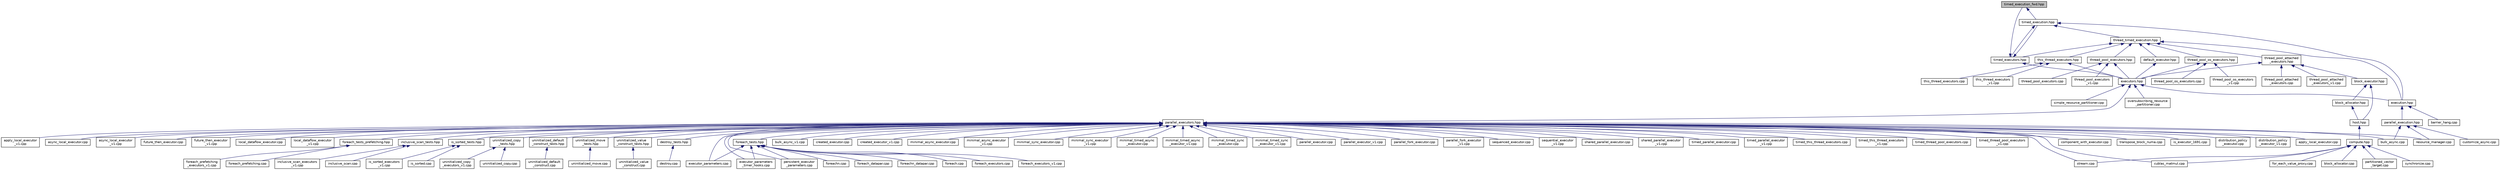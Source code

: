 digraph "timed_execution_fwd.hpp"
{
  edge [fontname="Helvetica",fontsize="10",labelfontname="Helvetica",labelfontsize="10"];
  node [fontname="Helvetica",fontsize="10",shape=record];
  Node399 [label="timed_execution_fwd.hpp",height=0.2,width=0.4,color="black", fillcolor="grey75", style="filled", fontcolor="black"];
  Node399 -> Node400 [dir="back",color="midnightblue",fontsize="10",style="solid",fontname="Helvetica"];
  Node400 [label="timed_execution.hpp",height=0.2,width=0.4,color="black", fillcolor="white", style="filled",URL="$da/dc1/timed__execution_8hpp.html"];
  Node400 -> Node401 [dir="back",color="midnightblue",fontsize="10",style="solid",fontname="Helvetica"];
  Node401 [label="execution.hpp",height=0.2,width=0.4,color="black", fillcolor="white", style="filled",URL="$d7/d7f/execution_8hpp.html"];
  Node401 -> Node402 [dir="back",color="midnightblue",fontsize="10",style="solid",fontname="Helvetica"];
  Node402 [label="parallel_execution.hpp",height=0.2,width=0.4,color="black", fillcolor="white", style="filled",URL="$dd/d31/parallel__execution_8hpp.html"];
  Node402 -> Node403 [dir="back",color="midnightblue",fontsize="10",style="solid",fontname="Helvetica"];
  Node403 [label="customize_async.cpp",height=0.2,width=0.4,color="black", fillcolor="white", style="filled",URL="$d0/d82/customize__async_8cpp.html"];
  Node402 -> Node404 [dir="back",color="midnightblue",fontsize="10",style="solid",fontname="Helvetica"];
  Node404 [label="bulk_async.cpp",height=0.2,width=0.4,color="black", fillcolor="white", style="filled",URL="$d2/d56/bulk__async_8cpp.html"];
  Node402 -> Node405 [dir="back",color="midnightblue",fontsize="10",style="solid",fontname="Helvetica"];
  Node405 [label="resource_manager.cpp",height=0.2,width=0.4,color="black", fillcolor="white", style="filled",URL="$d8/d2f/tests_2unit_2threads_2resource__manager_8cpp.html"];
  Node401 -> Node406 [dir="back",color="midnightblue",fontsize="10",style="solid",fontname="Helvetica"];
  Node406 [label="barrier_hang.cpp",height=0.2,width=0.4,color="black", fillcolor="white", style="filled",URL="$dd/d8b/barrier__hang_8cpp.html"];
  Node400 -> Node407 [dir="back",color="midnightblue",fontsize="10",style="solid",fontname="Helvetica"];
  Node407 [label="thread_timed_execution.hpp",height=0.2,width=0.4,color="black", fillcolor="white", style="filled",URL="$dd/dd0/thread__timed__execution_8hpp.html"];
  Node407 -> Node401 [dir="back",color="midnightblue",fontsize="10",style="solid",fontname="Helvetica"];
  Node407 -> Node408 [dir="back",color="midnightblue",fontsize="10",style="solid",fontname="Helvetica"];
  Node408 [label="default_executor.hpp",height=0.2,width=0.4,color="black", fillcolor="white", style="filled",URL="$dc/df1/parallel_2executors_2default__executor_8hpp.html"];
  Node408 -> Node409 [dir="back",color="midnightblue",fontsize="10",style="solid",fontname="Helvetica"];
  Node409 [label="executors.hpp",height=0.2,width=0.4,color="black", fillcolor="white", style="filled",URL="$d6/d4e/parallel_2executors_8hpp.html"];
  Node409 -> Node410 [dir="back",color="midnightblue",fontsize="10",style="solid",fontname="Helvetica"];
  Node410 [label="oversubscribing_resource\l_partitioner.cpp",height=0.2,width=0.4,color="black", fillcolor="white", style="filled",URL="$dd/dee/oversubscribing__resource__partitioner_8cpp.html"];
  Node409 -> Node411 [dir="back",color="midnightblue",fontsize="10",style="solid",fontname="Helvetica"];
  Node411 [label="simple_resource_partitioner.cpp",height=0.2,width=0.4,color="black", fillcolor="white", style="filled",URL="$d5/df9/simple__resource__partitioner_8cpp.html"];
  Node409 -> Node412 [dir="back",color="midnightblue",fontsize="10",style="solid",fontname="Helvetica"];
  Node412 [label="parallel_executors.hpp",height=0.2,width=0.4,color="black", fillcolor="white", style="filled",URL="$d5/d19/parallel__executors_8hpp.html"];
  Node412 -> Node413 [dir="back",color="midnightblue",fontsize="10",style="solid",fontname="Helvetica"];
  Node413 [label="cublas_matmul.cpp",height=0.2,width=0.4,color="black", fillcolor="white", style="filled",URL="$dd/d84/cublas__matmul_8cpp.html"];
  Node412 -> Node414 [dir="back",color="midnightblue",fontsize="10",style="solid",fontname="Helvetica"];
  Node414 [label="component_with_executor.cpp",height=0.2,width=0.4,color="black", fillcolor="white", style="filled",URL="$d4/d20/component__with__executor_8cpp.html"];
  Node412 -> Node415 [dir="back",color="midnightblue",fontsize="10",style="solid",fontname="Helvetica"];
  Node415 [label="transpose_block_numa.cpp",height=0.2,width=0.4,color="black", fillcolor="white", style="filled",URL="$dd/d3b/transpose__block__numa_8cpp.html"];
  Node412 -> Node416 [dir="back",color="midnightblue",fontsize="10",style="solid",fontname="Helvetica"];
  Node416 [label="stream.cpp",height=0.2,width=0.4,color="black", fillcolor="white", style="filled",URL="$da/d5f/stream_8cpp.html"];
  Node412 -> Node417 [dir="back",color="midnightblue",fontsize="10",style="solid",fontname="Helvetica"];
  Node417 [label="is_executor_1691.cpp",height=0.2,width=0.4,color="black", fillcolor="white", style="filled",URL="$d2/d1e/is__executor__1691_8cpp.html"];
  Node412 -> Node418 [dir="back",color="midnightblue",fontsize="10",style="solid",fontname="Helvetica"];
  Node418 [label="distribution_policy\l_executor.cpp",height=0.2,width=0.4,color="black", fillcolor="white", style="filled",URL="$da/d92/distribution__policy__executor_8cpp.html"];
  Node412 -> Node419 [dir="back",color="midnightblue",fontsize="10",style="solid",fontname="Helvetica"];
  Node419 [label="distribution_policy\l_executor_v1.cpp",height=0.2,width=0.4,color="black", fillcolor="white", style="filled",URL="$dd/d43/distribution__policy__executor__v1_8cpp.html"];
  Node412 -> Node420 [dir="back",color="midnightblue",fontsize="10",style="solid",fontname="Helvetica"];
  Node420 [label="apply_local_executor.cpp",height=0.2,width=0.4,color="black", fillcolor="white", style="filled",URL="$db/d84/apply__local__executor_8cpp.html"];
  Node412 -> Node421 [dir="back",color="midnightblue",fontsize="10",style="solid",fontname="Helvetica"];
  Node421 [label="apply_local_executor\l_v1.cpp",height=0.2,width=0.4,color="black", fillcolor="white", style="filled",URL="$dd/d53/apply__local__executor__v1_8cpp.html"];
  Node412 -> Node422 [dir="back",color="midnightblue",fontsize="10",style="solid",fontname="Helvetica"];
  Node422 [label="async_local_executor.cpp",height=0.2,width=0.4,color="black", fillcolor="white", style="filled",URL="$d4/dce/async__local__executor_8cpp.html"];
  Node412 -> Node423 [dir="back",color="midnightblue",fontsize="10",style="solid",fontname="Helvetica"];
  Node423 [label="async_local_executor\l_v1.cpp",height=0.2,width=0.4,color="black", fillcolor="white", style="filled",URL="$da/d4a/async__local__executor__v1_8cpp.html"];
  Node412 -> Node424 [dir="back",color="midnightblue",fontsize="10",style="solid",fontname="Helvetica"];
  Node424 [label="future_then_executor.cpp",height=0.2,width=0.4,color="black", fillcolor="white", style="filled",URL="$df/dbe/future__then__executor_8cpp.html"];
  Node412 -> Node425 [dir="back",color="midnightblue",fontsize="10",style="solid",fontname="Helvetica"];
  Node425 [label="future_then_executor\l_v1.cpp",height=0.2,width=0.4,color="black", fillcolor="white", style="filled",URL="$de/dc5/future__then__executor__v1_8cpp.html"];
  Node412 -> Node426 [dir="back",color="midnightblue",fontsize="10",style="solid",fontname="Helvetica"];
  Node426 [label="local_dataflow_executor.cpp",height=0.2,width=0.4,color="black", fillcolor="white", style="filled",URL="$d2/d73/local__dataflow__executor_8cpp.html"];
  Node412 -> Node427 [dir="back",color="midnightblue",fontsize="10",style="solid",fontname="Helvetica"];
  Node427 [label="local_dataflow_executor\l_v1.cpp",height=0.2,width=0.4,color="black", fillcolor="white", style="filled",URL="$df/d49/local__dataflow__executor__v1_8cpp.html"];
  Node412 -> Node428 [dir="back",color="midnightblue",fontsize="10",style="solid",fontname="Helvetica"];
  Node428 [label="destroy_tests.hpp",height=0.2,width=0.4,color="black", fillcolor="white", style="filled",URL="$db/d13/destroy__tests_8hpp.html"];
  Node428 -> Node429 [dir="back",color="midnightblue",fontsize="10",style="solid",fontname="Helvetica"];
  Node429 [label="destroy.cpp",height=0.2,width=0.4,color="black", fillcolor="white", style="filled",URL="$dd/d93/destroy_8cpp.html"];
  Node412 -> Node430 [dir="back",color="midnightblue",fontsize="10",style="solid",fontname="Helvetica"];
  Node430 [label="foreach_tests.hpp",height=0.2,width=0.4,color="black", fillcolor="white", style="filled",URL="$d4/d2c/algorithms_2foreach__tests_8hpp.html"];
  Node430 -> Node431 [dir="back",color="midnightblue",fontsize="10",style="solid",fontname="Helvetica"];
  Node431 [label="foreach.cpp",height=0.2,width=0.4,color="black", fillcolor="white", style="filled",URL="$d1/d33/foreach_8cpp.html"];
  Node430 -> Node432 [dir="back",color="midnightblue",fontsize="10",style="solid",fontname="Helvetica"];
  Node432 [label="foreach_executors.cpp",height=0.2,width=0.4,color="black", fillcolor="white", style="filled",URL="$d3/d54/foreach__executors_8cpp.html"];
  Node430 -> Node433 [dir="back",color="midnightblue",fontsize="10",style="solid",fontname="Helvetica"];
  Node433 [label="foreach_executors_v1.cpp",height=0.2,width=0.4,color="black", fillcolor="white", style="filled",URL="$dd/dda/foreach__executors__v1_8cpp.html"];
  Node430 -> Node434 [dir="back",color="midnightblue",fontsize="10",style="solid",fontname="Helvetica"];
  Node434 [label="foreachn.cpp",height=0.2,width=0.4,color="black", fillcolor="white", style="filled",URL="$d3/d1b/foreachn_8cpp.html"];
  Node430 -> Node435 [dir="back",color="midnightblue",fontsize="10",style="solid",fontname="Helvetica"];
  Node435 [label="foreach_datapar.cpp",height=0.2,width=0.4,color="black", fillcolor="white", style="filled",URL="$da/dfb/foreach__datapar_8cpp.html"];
  Node430 -> Node436 [dir="back",color="midnightblue",fontsize="10",style="solid",fontname="Helvetica"];
  Node436 [label="foreachn_datapar.cpp",height=0.2,width=0.4,color="black", fillcolor="white", style="filled",URL="$d3/ddd/foreachn__datapar_8cpp.html"];
  Node430 -> Node437 [dir="back",color="midnightblue",fontsize="10",style="solid",fontname="Helvetica"];
  Node437 [label="executor_parameters.cpp",height=0.2,width=0.4,color="black", fillcolor="white", style="filled",URL="$dc/d90/executor__parameters_8cpp.html"];
  Node430 -> Node438 [dir="back",color="midnightblue",fontsize="10",style="solid",fontname="Helvetica"];
  Node438 [label="executor_parameters\l_timer_hooks.cpp",height=0.2,width=0.4,color="black", fillcolor="white", style="filled",URL="$d4/d85/executor__parameters__timer__hooks_8cpp.html"];
  Node430 -> Node439 [dir="back",color="midnightblue",fontsize="10",style="solid",fontname="Helvetica"];
  Node439 [label="persistent_executor\l_parameters.cpp",height=0.2,width=0.4,color="black", fillcolor="white", style="filled",URL="$db/d9b/persistent__executor__parameters_8cpp.html"];
  Node412 -> Node440 [dir="back",color="midnightblue",fontsize="10",style="solid",fontname="Helvetica"];
  Node440 [label="foreach_tests_prefetching.hpp",height=0.2,width=0.4,color="black", fillcolor="white", style="filled",URL="$de/d0e/foreach__tests__prefetching_8hpp.html"];
  Node440 -> Node441 [dir="back",color="midnightblue",fontsize="10",style="solid",fontname="Helvetica"];
  Node441 [label="foreach_prefetching.cpp",height=0.2,width=0.4,color="black", fillcolor="white", style="filled",URL="$d4/df0/foreach__prefetching_8cpp.html"];
  Node440 -> Node442 [dir="back",color="midnightblue",fontsize="10",style="solid",fontname="Helvetica"];
  Node442 [label="foreach_prefetching\l_executors_v1.cpp",height=0.2,width=0.4,color="black", fillcolor="white", style="filled",URL="$dd/d50/foreach__prefetching__executors__v1_8cpp.html"];
  Node412 -> Node443 [dir="back",color="midnightblue",fontsize="10",style="solid",fontname="Helvetica"];
  Node443 [label="inclusive_scan_tests.hpp",height=0.2,width=0.4,color="black", fillcolor="white", style="filled",URL="$d1/d1e/inclusive__scan__tests_8hpp.html"];
  Node443 -> Node444 [dir="back",color="midnightblue",fontsize="10",style="solid",fontname="Helvetica"];
  Node444 [label="inclusive_scan.cpp",height=0.2,width=0.4,color="black", fillcolor="white", style="filled",URL="$d4/d31/inclusive__scan_8cpp.html"];
  Node443 -> Node445 [dir="back",color="midnightblue",fontsize="10",style="solid",fontname="Helvetica"];
  Node445 [label="inclusive_scan_executors\l_v1.cpp",height=0.2,width=0.4,color="black", fillcolor="white", style="filled",URL="$da/dda/inclusive__scan__executors__v1_8cpp.html"];
  Node412 -> Node446 [dir="back",color="midnightblue",fontsize="10",style="solid",fontname="Helvetica"];
  Node446 [label="is_sorted_tests.hpp",height=0.2,width=0.4,color="black", fillcolor="white", style="filled",URL="$d7/d7f/is__sorted__tests_8hpp.html"];
  Node446 -> Node447 [dir="back",color="midnightblue",fontsize="10",style="solid",fontname="Helvetica"];
  Node447 [label="is_sorted.cpp",height=0.2,width=0.4,color="black", fillcolor="white", style="filled",URL="$df/d8f/is__sorted_8cpp.html"];
  Node446 -> Node448 [dir="back",color="midnightblue",fontsize="10",style="solid",fontname="Helvetica"];
  Node448 [label="is_sorted_executors\l_v1.cpp",height=0.2,width=0.4,color="black", fillcolor="white", style="filled",URL="$d1/d98/is__sorted__executors__v1_8cpp.html"];
  Node412 -> Node449 [dir="back",color="midnightblue",fontsize="10",style="solid",fontname="Helvetica"];
  Node449 [label="uninitialized_copy\l_tests.hpp",height=0.2,width=0.4,color="black", fillcolor="white", style="filled",URL="$d4/dae/uninitialized__copy__tests_8hpp.html"];
  Node449 -> Node450 [dir="back",color="midnightblue",fontsize="10",style="solid",fontname="Helvetica"];
  Node450 [label="uninitialized_copy.cpp",height=0.2,width=0.4,color="black", fillcolor="white", style="filled",URL="$d7/d92/uninitialized__copy_8cpp.html"];
  Node449 -> Node451 [dir="back",color="midnightblue",fontsize="10",style="solid",fontname="Helvetica"];
  Node451 [label="uninitialized_copy\l_executors_v1.cpp",height=0.2,width=0.4,color="black", fillcolor="white", style="filled",URL="$da/d28/uninitialized__copy__executors__v1_8cpp.html"];
  Node412 -> Node452 [dir="back",color="midnightblue",fontsize="10",style="solid",fontname="Helvetica"];
  Node452 [label="uninitialized_default\l_construct_tests.hpp",height=0.2,width=0.4,color="black", fillcolor="white", style="filled",URL="$de/def/uninitialized__default__construct__tests_8hpp.html"];
  Node452 -> Node453 [dir="back",color="midnightblue",fontsize="10",style="solid",fontname="Helvetica"];
  Node453 [label="uninitialized_default\l_construct.cpp",height=0.2,width=0.4,color="black", fillcolor="white", style="filled",URL="$d0/d35/uninitialized__default__construct_8cpp.html"];
  Node412 -> Node454 [dir="back",color="midnightblue",fontsize="10",style="solid",fontname="Helvetica"];
  Node454 [label="uninitialized_move\l_tests.hpp",height=0.2,width=0.4,color="black", fillcolor="white", style="filled",URL="$d4/daa/uninitialized__move__tests_8hpp.html"];
  Node454 -> Node455 [dir="back",color="midnightblue",fontsize="10",style="solid",fontname="Helvetica"];
  Node455 [label="uninitialized_move.cpp",height=0.2,width=0.4,color="black", fillcolor="white", style="filled",URL="$d9/da0/uninitialized__move_8cpp.html"];
  Node412 -> Node456 [dir="back",color="midnightblue",fontsize="10",style="solid",fontname="Helvetica"];
  Node456 [label="uninitialized_value\l_construct_tests.hpp",height=0.2,width=0.4,color="black", fillcolor="white", style="filled",URL="$dc/d40/uninitialized__value__construct__tests_8hpp.html"];
  Node456 -> Node457 [dir="back",color="midnightblue",fontsize="10",style="solid",fontname="Helvetica"];
  Node457 [label="uninitialized_value\l_construct.cpp",height=0.2,width=0.4,color="black", fillcolor="white", style="filled",URL="$de/d0f/uninitialized__value__construct_8cpp.html"];
  Node412 -> Node404 [dir="back",color="midnightblue",fontsize="10",style="solid",fontname="Helvetica"];
  Node412 -> Node458 [dir="back",color="midnightblue",fontsize="10",style="solid",fontname="Helvetica"];
  Node458 [label="bulk_async_v1.cpp",height=0.2,width=0.4,color="black", fillcolor="white", style="filled",URL="$d5/d1d/bulk__async__v1_8cpp.html"];
  Node412 -> Node459 [dir="back",color="midnightblue",fontsize="10",style="solid",fontname="Helvetica"];
  Node459 [label="created_executor.cpp",height=0.2,width=0.4,color="black", fillcolor="white", style="filled",URL="$d9/dca/created__executor_8cpp.html"];
  Node412 -> Node460 [dir="back",color="midnightblue",fontsize="10",style="solid",fontname="Helvetica"];
  Node460 [label="created_executor_v1.cpp",height=0.2,width=0.4,color="black", fillcolor="white", style="filled",URL="$de/ddd/created__executor__v1_8cpp.html"];
  Node412 -> Node437 [dir="back",color="midnightblue",fontsize="10",style="solid",fontname="Helvetica"];
  Node412 -> Node438 [dir="back",color="midnightblue",fontsize="10",style="solid",fontname="Helvetica"];
  Node412 -> Node461 [dir="back",color="midnightblue",fontsize="10",style="solid",fontname="Helvetica"];
  Node461 [label="minimal_async_executor.cpp",height=0.2,width=0.4,color="black", fillcolor="white", style="filled",URL="$d8/d83/minimal__async__executor_8cpp.html"];
  Node412 -> Node462 [dir="back",color="midnightblue",fontsize="10",style="solid",fontname="Helvetica"];
  Node462 [label="minimal_async_executor\l_v1.cpp",height=0.2,width=0.4,color="black", fillcolor="white", style="filled",URL="$d3/d41/minimal__async__executor__v1_8cpp.html"];
  Node412 -> Node463 [dir="back",color="midnightblue",fontsize="10",style="solid",fontname="Helvetica"];
  Node463 [label="minimal_sync_executor.cpp",height=0.2,width=0.4,color="black", fillcolor="white", style="filled",URL="$d3/ded/minimal__sync__executor_8cpp.html"];
  Node412 -> Node464 [dir="back",color="midnightblue",fontsize="10",style="solid",fontname="Helvetica"];
  Node464 [label="minimal_sync_executor\l_v1.cpp",height=0.2,width=0.4,color="black", fillcolor="white", style="filled",URL="$d8/d5e/minimal__sync__executor__v1_8cpp.html"];
  Node412 -> Node465 [dir="back",color="midnightblue",fontsize="10",style="solid",fontname="Helvetica"];
  Node465 [label="minimal_timed_async\l_executor.cpp",height=0.2,width=0.4,color="black", fillcolor="white", style="filled",URL="$d7/de3/minimal__timed__async__executor_8cpp.html"];
  Node412 -> Node466 [dir="back",color="midnightblue",fontsize="10",style="solid",fontname="Helvetica"];
  Node466 [label="minimal_timed_async\l_executor_v1.cpp",height=0.2,width=0.4,color="black", fillcolor="white", style="filled",URL="$dc/d41/minimal__timed__async__executor__v1_8cpp.html"];
  Node412 -> Node467 [dir="back",color="midnightblue",fontsize="10",style="solid",fontname="Helvetica"];
  Node467 [label="minimal_timed_sync\l_executor.cpp",height=0.2,width=0.4,color="black", fillcolor="white", style="filled",URL="$d0/dc2/minimal__timed__sync__executor_8cpp.html"];
  Node412 -> Node468 [dir="back",color="midnightblue",fontsize="10",style="solid",fontname="Helvetica"];
  Node468 [label="minimal_timed_sync\l_executor_v1.cpp",height=0.2,width=0.4,color="black", fillcolor="white", style="filled",URL="$d8/db4/minimal__timed__sync__executor__v1_8cpp.html"];
  Node412 -> Node469 [dir="back",color="midnightblue",fontsize="10",style="solid",fontname="Helvetica"];
  Node469 [label="parallel_executor.cpp",height=0.2,width=0.4,color="black", fillcolor="white", style="filled",URL="$de/d9d/parallel__executor_8cpp.html"];
  Node412 -> Node470 [dir="back",color="midnightblue",fontsize="10",style="solid",fontname="Helvetica"];
  Node470 [label="parallel_executor_v1.cpp",height=0.2,width=0.4,color="black", fillcolor="white", style="filled",URL="$d4/db4/parallel__executor__v1_8cpp.html"];
  Node412 -> Node471 [dir="back",color="midnightblue",fontsize="10",style="solid",fontname="Helvetica"];
  Node471 [label="parallel_fork_executor.cpp",height=0.2,width=0.4,color="black", fillcolor="white", style="filled",URL="$d3/d7a/parallel__fork__executor_8cpp.html"];
  Node412 -> Node472 [dir="back",color="midnightblue",fontsize="10",style="solid",fontname="Helvetica"];
  Node472 [label="parallel_fork_executor\l_v1.cpp",height=0.2,width=0.4,color="black", fillcolor="white", style="filled",URL="$d2/d6e/parallel__fork__executor__v1_8cpp.html"];
  Node412 -> Node439 [dir="back",color="midnightblue",fontsize="10",style="solid",fontname="Helvetica"];
  Node412 -> Node473 [dir="back",color="midnightblue",fontsize="10",style="solid",fontname="Helvetica"];
  Node473 [label="sequenced_executor.cpp",height=0.2,width=0.4,color="black", fillcolor="white", style="filled",URL="$db/d8b/sequenced__executor_8cpp.html"];
  Node412 -> Node474 [dir="back",color="midnightblue",fontsize="10",style="solid",fontname="Helvetica"];
  Node474 [label="sequential_executor\l_v1.cpp",height=0.2,width=0.4,color="black", fillcolor="white", style="filled",URL="$dc/d59/sequential__executor__v1_8cpp.html"];
  Node412 -> Node475 [dir="back",color="midnightblue",fontsize="10",style="solid",fontname="Helvetica"];
  Node475 [label="shared_parallel_executor.cpp",height=0.2,width=0.4,color="black", fillcolor="white", style="filled",URL="$d9/d62/shared__parallel__executor_8cpp.html"];
  Node412 -> Node476 [dir="back",color="midnightblue",fontsize="10",style="solid",fontname="Helvetica"];
  Node476 [label="shared_parallel_executor\l_v1.cpp",height=0.2,width=0.4,color="black", fillcolor="white", style="filled",URL="$d3/d6f/shared__parallel__executor__v1_8cpp.html"];
  Node412 -> Node477 [dir="back",color="midnightblue",fontsize="10",style="solid",fontname="Helvetica"];
  Node477 [label="timed_parallel_executor.cpp",height=0.2,width=0.4,color="black", fillcolor="white", style="filled",URL="$d6/d72/timed__parallel__executor_8cpp.html"];
  Node412 -> Node478 [dir="back",color="midnightblue",fontsize="10",style="solid",fontname="Helvetica"];
  Node478 [label="timed_parallel_executor\l_v1.cpp",height=0.2,width=0.4,color="black", fillcolor="white", style="filled",URL="$d7/dd1/timed__parallel__executor__v1_8cpp.html"];
  Node412 -> Node479 [dir="back",color="midnightblue",fontsize="10",style="solid",fontname="Helvetica"];
  Node479 [label="timed_this_thread_executors.cpp",height=0.2,width=0.4,color="black", fillcolor="white", style="filled",URL="$dc/dc3/timed__this__thread__executors_8cpp.html"];
  Node412 -> Node480 [dir="back",color="midnightblue",fontsize="10",style="solid",fontname="Helvetica"];
  Node480 [label="timed_this_thread_executors\l_v1.cpp",height=0.2,width=0.4,color="black", fillcolor="white", style="filled",URL="$d2/d52/timed__this__thread__executors__v1_8cpp.html"];
  Node412 -> Node481 [dir="back",color="midnightblue",fontsize="10",style="solid",fontname="Helvetica"];
  Node481 [label="timed_thread_pool_executors.cpp",height=0.2,width=0.4,color="black", fillcolor="white", style="filled",URL="$d7/d74/timed__thread__pool__executors_8cpp.html"];
  Node412 -> Node482 [dir="back",color="midnightblue",fontsize="10",style="solid",fontname="Helvetica"];
  Node482 [label="timed_thread_pool_executors\l_v1.cpp",height=0.2,width=0.4,color="black", fillcolor="white", style="filled",URL="$dd/d64/timed__thread__pool__executors__v1_8cpp.html"];
  Node412 -> Node405 [dir="back",color="midnightblue",fontsize="10",style="solid",fontname="Helvetica"];
  Node409 -> Node401 [dir="back",color="midnightblue",fontsize="10",style="solid",fontname="Helvetica"];
  Node407 -> Node483 [dir="back",color="midnightblue",fontsize="10",style="solid",fontname="Helvetica"];
  Node483 [label="this_thread_executors.hpp",height=0.2,width=0.4,color="black", fillcolor="white", style="filled",URL="$da/d68/parallel_2executors_2this__thread__executors_8hpp.html"];
  Node483 -> Node409 [dir="back",color="midnightblue",fontsize="10",style="solid",fontname="Helvetica"];
  Node483 -> Node484 [dir="back",color="midnightblue",fontsize="10",style="solid",fontname="Helvetica"];
  Node484 [label="this_thread_executors.cpp",height=0.2,width=0.4,color="black", fillcolor="white", style="filled",URL="$d5/da8/tests_2unit_2parallel_2executors_2this__thread__executors_8cpp.html"];
  Node483 -> Node485 [dir="back",color="midnightblue",fontsize="10",style="solid",fontname="Helvetica"];
  Node485 [label="this_thread_executors\l_v1.cpp",height=0.2,width=0.4,color="black", fillcolor="white", style="filled",URL="$d1/d20/this__thread__executors__v1_8cpp.html"];
  Node407 -> Node486 [dir="back",color="midnightblue",fontsize="10",style="solid",fontname="Helvetica"];
  Node486 [label="thread_pool_attached\l_executors.hpp",height=0.2,width=0.4,color="black", fillcolor="white", style="filled",URL="$d8/d41/parallel_2executors_2thread__pool__attached__executors_8hpp.html"];
  Node486 -> Node487 [dir="back",color="midnightblue",fontsize="10",style="solid",fontname="Helvetica"];
  Node487 [label="block_executor.hpp",height=0.2,width=0.4,color="black", fillcolor="white", style="filled",URL="$dc/d6f/block__executor_8hpp.html"];
  Node487 -> Node488 [dir="back",color="midnightblue",fontsize="10",style="solid",fontname="Helvetica"];
  Node488 [label="block_allocator.hpp",height=0.2,width=0.4,color="black", fillcolor="white", style="filled",URL="$d9/d7a/block__allocator_8hpp.html"];
  Node488 -> Node489 [dir="back",color="midnightblue",fontsize="10",style="solid",fontname="Helvetica"];
  Node489 [label="host.hpp",height=0.2,width=0.4,color="black", fillcolor="white", style="filled",URL="$dd/d78/host_8hpp.html"];
  Node489 -> Node490 [dir="back",color="midnightblue",fontsize="10",style="solid",fontname="Helvetica"];
  Node490 [label="compute.hpp",height=0.2,width=0.4,color="black", fillcolor="white", style="filled",URL="$df/dd0/compute_8hpp.html"];
  Node490 -> Node413 [dir="back",color="midnightblue",fontsize="10",style="solid",fontname="Helvetica"];
  Node490 -> Node491 [dir="back",color="midnightblue",fontsize="10",style="solid",fontname="Helvetica"];
  Node491 [label="synchronize.cpp",height=0.2,width=0.4,color="black", fillcolor="white", style="filled",URL="$da/da2/synchronize_8cpp.html"];
  Node490 -> Node416 [dir="back",color="midnightblue",fontsize="10",style="solid",fontname="Helvetica"];
  Node490 -> Node492 [dir="back",color="midnightblue",fontsize="10",style="solid",fontname="Helvetica"];
  Node492 [label="for_each_value_proxy.cpp",height=0.2,width=0.4,color="black", fillcolor="white", style="filled",URL="$d1/d78/for__each__value__proxy_8cpp.html"];
  Node490 -> Node493 [dir="back",color="midnightblue",fontsize="10",style="solid",fontname="Helvetica"];
  Node493 [label="block_allocator.cpp",height=0.2,width=0.4,color="black", fillcolor="white", style="filled",URL="$dc/d4a/block__allocator_8cpp.html"];
  Node490 -> Node494 [dir="back",color="midnightblue",fontsize="10",style="solid",fontname="Helvetica"];
  Node494 [label="partitioned_vector\l_target.cpp",height=0.2,width=0.4,color="black", fillcolor="white", style="filled",URL="$d9/dd1/partitioned__vector__target_8cpp.html"];
  Node487 -> Node489 [dir="back",color="midnightblue",fontsize="10",style="solid",fontname="Helvetica"];
  Node486 -> Node409 [dir="back",color="midnightblue",fontsize="10",style="solid",fontname="Helvetica"];
  Node486 -> Node495 [dir="back",color="midnightblue",fontsize="10",style="solid",fontname="Helvetica"];
  Node495 [label="thread_pool_attached\l_executors.cpp",height=0.2,width=0.4,color="black", fillcolor="white", style="filled",URL="$d9/dfb/tests_2unit_2parallel_2executors_2thread__pool__attached__executors_8cpp.html"];
  Node486 -> Node496 [dir="back",color="midnightblue",fontsize="10",style="solid",fontname="Helvetica"];
  Node496 [label="thread_pool_attached\l_executors_v1.cpp",height=0.2,width=0.4,color="black", fillcolor="white", style="filled",URL="$d2/d5d/thread__pool__attached__executors__v1_8cpp.html"];
  Node407 -> Node497 [dir="back",color="midnightblue",fontsize="10",style="solid",fontname="Helvetica"];
  Node497 [label="thread_pool_executors.hpp",height=0.2,width=0.4,color="black", fillcolor="white", style="filled",URL="$d7/dc4/parallel_2executors_2thread__pool__executors_8hpp.html"];
  Node497 -> Node409 [dir="back",color="midnightblue",fontsize="10",style="solid",fontname="Helvetica"];
  Node497 -> Node498 [dir="back",color="midnightblue",fontsize="10",style="solid",fontname="Helvetica"];
  Node498 [label="thread_pool_executors.cpp",height=0.2,width=0.4,color="black", fillcolor="white", style="filled",URL="$d4/d70/tests_2unit_2parallel_2executors_2thread__pool__executors_8cpp.html"];
  Node497 -> Node499 [dir="back",color="midnightblue",fontsize="10",style="solid",fontname="Helvetica"];
  Node499 [label="thread_pool_executors\l_v1.cpp",height=0.2,width=0.4,color="black", fillcolor="white", style="filled",URL="$d6/d67/thread__pool__executors__v1_8cpp.html"];
  Node407 -> Node500 [dir="back",color="midnightblue",fontsize="10",style="solid",fontname="Helvetica"];
  Node500 [label="thread_pool_os_executors.hpp",height=0.2,width=0.4,color="black", fillcolor="white", style="filled",URL="$d7/dab/parallel_2executors_2thread__pool__os__executors_8hpp.html"];
  Node500 -> Node409 [dir="back",color="midnightblue",fontsize="10",style="solid",fontname="Helvetica"];
  Node500 -> Node501 [dir="back",color="midnightblue",fontsize="10",style="solid",fontname="Helvetica"];
  Node501 [label="thread_pool_os_executors.cpp",height=0.2,width=0.4,color="black", fillcolor="white", style="filled",URL="$da/d9a/tests_2unit_2parallel_2executors_2thread__pool__os__executors_8cpp.html"];
  Node500 -> Node502 [dir="back",color="midnightblue",fontsize="10",style="solid",fontname="Helvetica"];
  Node502 [label="thread_pool_os_executors\l_v1.cpp",height=0.2,width=0.4,color="black", fillcolor="white", style="filled",URL="$d7/d15/thread__pool__os__executors__v1_8cpp.html"];
  Node407 -> Node503 [dir="back",color="midnightblue",fontsize="10",style="solid",fontname="Helvetica"];
  Node503 [label="timed_executors.hpp",height=0.2,width=0.4,color="black", fillcolor="white", style="filled",URL="$da/d91/timed__executors_8hpp.html"];
  Node503 -> Node400 [dir="back",color="midnightblue",fontsize="10",style="solid",fontname="Helvetica"];
  Node503 -> Node399 [dir="back",color="midnightblue",fontsize="10",style="solid",fontname="Helvetica"];
  Node503 -> Node409 [dir="back",color="midnightblue",fontsize="10",style="solid",fontname="Helvetica"];
  Node400 -> Node503 [dir="back",color="midnightblue",fontsize="10",style="solid",fontname="Helvetica"];
}

